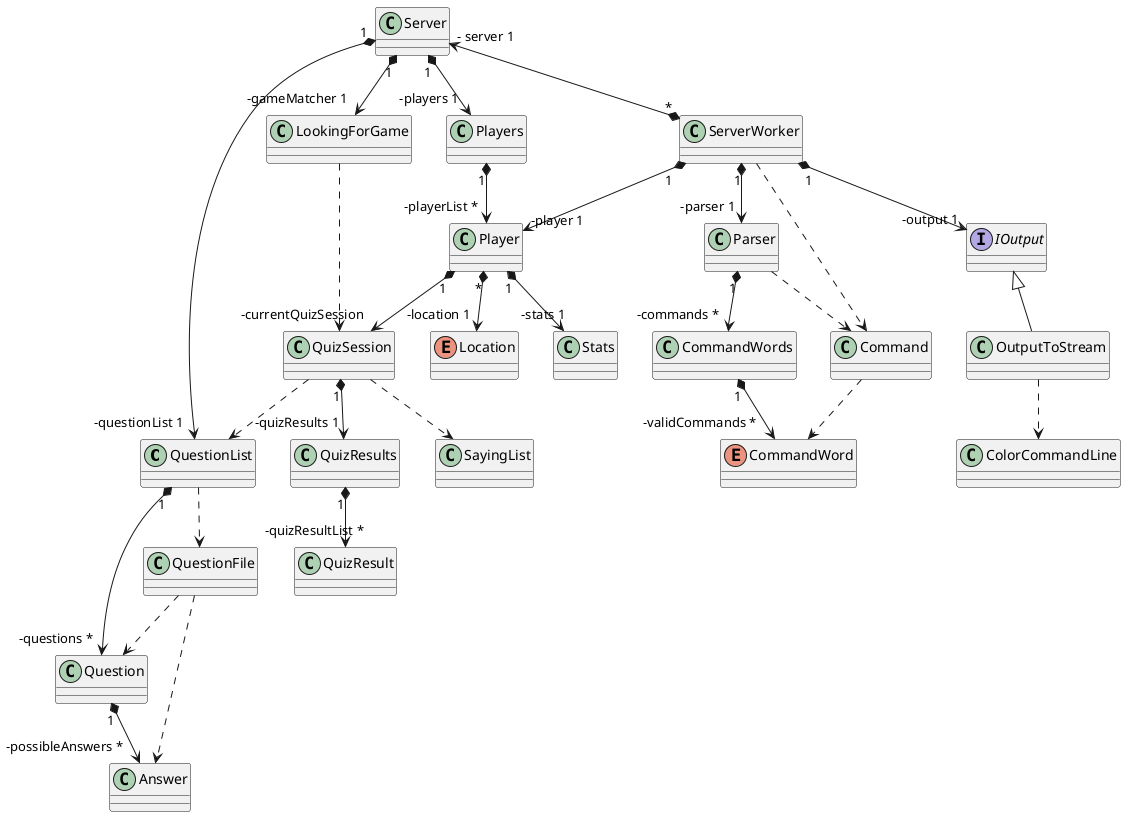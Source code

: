 @startuml
'https://plantuml.com/class-diagram

QuestionList "1" *--> "-questions *" Question
Question "1" *--> "-possibleAnswers *" Answer
QuestionFile  ..> Question
QuestionFile  ..> Answer
QuestionList ..> QuestionFile

Server "1" *--> "-players 1" Players
Server "1" *--> "-questionList 1" QuestionList
Server "1" *--> "-gameMatcher 1" LookingForGame
LookingForGame ..> QuizSession

Server "- server 1" <--* "*" ServerWorker

ServerWorker "1" *--> "-parser 1" Parser
Parser "1" *--> "-commands *" CommandWords
Parser ..> Command
Command ..> CommandWord
CommandWords "1" *--> "-validCommands *" CommandWord
ServerWorker ..> Command

ServerWorker "1" *--> "-player 1" Player
ServerWorker "1" *--> "-output 1" IOutput
Players  "1" *--> "-playerList *" Player
Player "*" *--> "-location 1" Location
Player "1" *--> "-stats 1" Stats
Player "1" *--> "-currentQuizSession" QuizSession
QuizSession "1" *--> "-quizResults 1" QuizResults
QuizResults "1" *--> "-quizResultList *" QuizResult
QuizSession ..> QuestionList
QuizSession ..> SayingList

IOutput <|-- OutputToStream
OutputToStream ..> ColorCommandLine
Interface IOutput
enum Location
enum CommandWord

@enduml